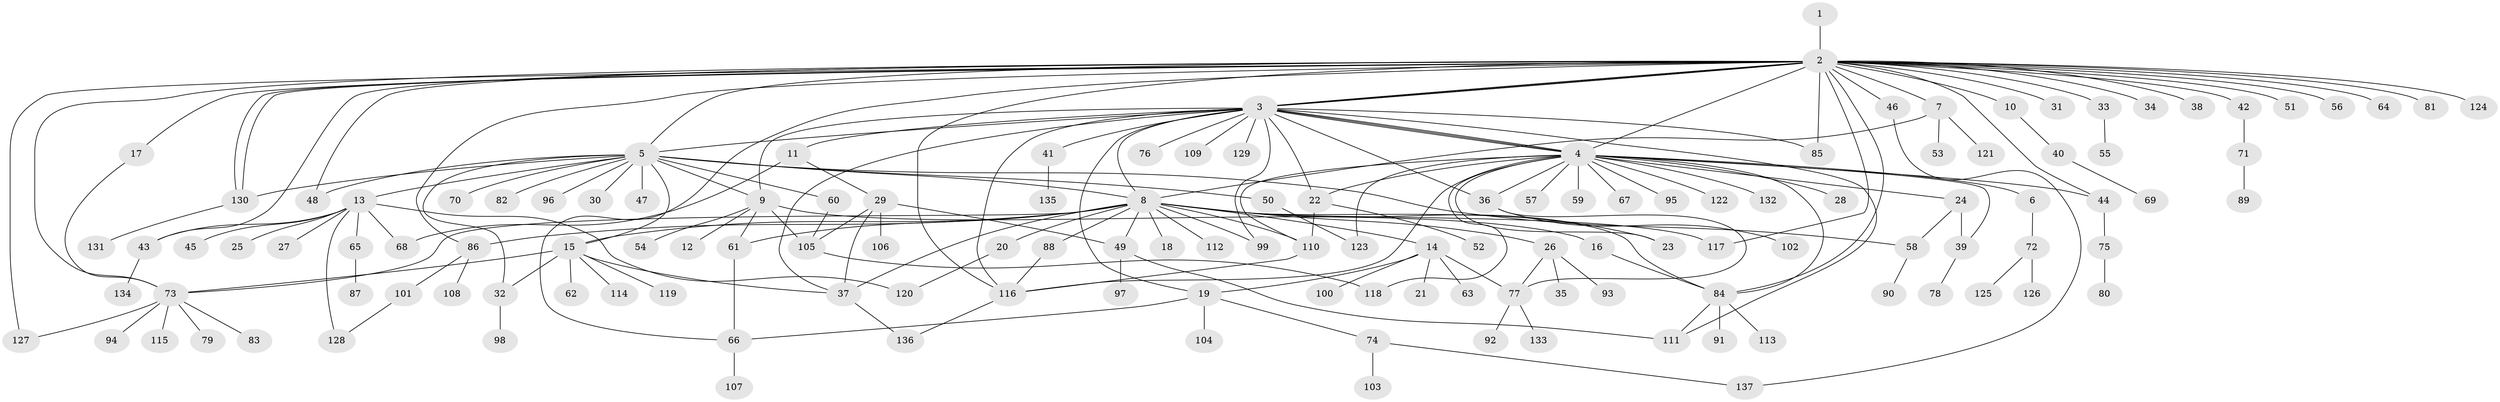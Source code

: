// coarse degree distribution, {1: 0.44642857142857145, 26: 0.017857142857142856, 2: 0.23214285714285715, 6: 0.05357142857142857, 13: 0.03571428571428571, 5: 0.05357142857142857, 7: 0.05357142857142857, 3: 0.07142857142857142, 14: 0.017857142857142856, 17: 0.017857142857142856}
// Generated by graph-tools (version 1.1) at 2025/36/03/04/25 23:36:43]
// undirected, 137 vertices, 195 edges
graph export_dot {
  node [color=gray90,style=filled];
  1;
  2;
  3;
  4;
  5;
  6;
  7;
  8;
  9;
  10;
  11;
  12;
  13;
  14;
  15;
  16;
  17;
  18;
  19;
  20;
  21;
  22;
  23;
  24;
  25;
  26;
  27;
  28;
  29;
  30;
  31;
  32;
  33;
  34;
  35;
  36;
  37;
  38;
  39;
  40;
  41;
  42;
  43;
  44;
  45;
  46;
  47;
  48;
  49;
  50;
  51;
  52;
  53;
  54;
  55;
  56;
  57;
  58;
  59;
  60;
  61;
  62;
  63;
  64;
  65;
  66;
  67;
  68;
  69;
  70;
  71;
  72;
  73;
  74;
  75;
  76;
  77;
  78;
  79;
  80;
  81;
  82;
  83;
  84;
  85;
  86;
  87;
  88;
  89;
  90;
  91;
  92;
  93;
  94;
  95;
  96;
  97;
  98;
  99;
  100;
  101;
  102;
  103;
  104;
  105;
  106;
  107;
  108;
  109;
  110;
  111;
  112;
  113;
  114;
  115;
  116;
  117;
  118;
  119;
  120;
  121;
  122;
  123;
  124;
  125;
  126;
  127;
  128;
  129;
  130;
  131;
  132;
  133;
  134;
  135;
  136;
  137;
  1 -- 2;
  2 -- 3;
  2 -- 3;
  2 -- 3;
  2 -- 4;
  2 -- 5;
  2 -- 7;
  2 -- 10;
  2 -- 17;
  2 -- 31;
  2 -- 33;
  2 -- 34;
  2 -- 38;
  2 -- 42;
  2 -- 43;
  2 -- 44;
  2 -- 46;
  2 -- 48;
  2 -- 51;
  2 -- 56;
  2 -- 64;
  2 -- 66;
  2 -- 73;
  2 -- 81;
  2 -- 84;
  2 -- 85;
  2 -- 86;
  2 -- 116;
  2 -- 117;
  2 -- 124;
  2 -- 127;
  2 -- 130;
  2 -- 130;
  3 -- 4;
  3 -- 4;
  3 -- 4;
  3 -- 5;
  3 -- 8;
  3 -- 9;
  3 -- 11;
  3 -- 19;
  3 -- 22;
  3 -- 36;
  3 -- 37;
  3 -- 41;
  3 -- 76;
  3 -- 85;
  3 -- 99;
  3 -- 109;
  3 -- 111;
  3 -- 116;
  3 -- 129;
  4 -- 6;
  4 -- 22;
  4 -- 23;
  4 -- 24;
  4 -- 28;
  4 -- 36;
  4 -- 39;
  4 -- 44;
  4 -- 57;
  4 -- 59;
  4 -- 67;
  4 -- 84;
  4 -- 95;
  4 -- 110;
  4 -- 116;
  4 -- 118;
  4 -- 122;
  4 -- 123;
  4 -- 132;
  5 -- 8;
  5 -- 9;
  5 -- 13;
  5 -- 15;
  5 -- 30;
  5 -- 32;
  5 -- 47;
  5 -- 48;
  5 -- 50;
  5 -- 58;
  5 -- 60;
  5 -- 70;
  5 -- 82;
  5 -- 96;
  5 -- 130;
  6 -- 72;
  7 -- 8;
  7 -- 53;
  7 -- 121;
  8 -- 14;
  8 -- 15;
  8 -- 18;
  8 -- 20;
  8 -- 23;
  8 -- 26;
  8 -- 37;
  8 -- 49;
  8 -- 61;
  8 -- 73;
  8 -- 84;
  8 -- 86;
  8 -- 88;
  8 -- 99;
  8 -- 110;
  8 -- 112;
  8 -- 117;
  9 -- 12;
  9 -- 16;
  9 -- 54;
  9 -- 61;
  9 -- 105;
  10 -- 40;
  11 -- 29;
  11 -- 68;
  13 -- 25;
  13 -- 27;
  13 -- 43;
  13 -- 45;
  13 -- 65;
  13 -- 68;
  13 -- 120;
  13 -- 128;
  14 -- 19;
  14 -- 21;
  14 -- 63;
  14 -- 77;
  14 -- 100;
  15 -- 32;
  15 -- 37;
  15 -- 62;
  15 -- 73;
  15 -- 114;
  15 -- 119;
  16 -- 84;
  17 -- 73;
  19 -- 66;
  19 -- 74;
  19 -- 104;
  20 -- 120;
  22 -- 52;
  22 -- 110;
  24 -- 39;
  24 -- 58;
  26 -- 35;
  26 -- 77;
  26 -- 93;
  29 -- 37;
  29 -- 49;
  29 -- 105;
  29 -- 106;
  32 -- 98;
  33 -- 55;
  36 -- 77;
  36 -- 102;
  37 -- 136;
  39 -- 78;
  40 -- 69;
  41 -- 135;
  42 -- 71;
  43 -- 134;
  44 -- 75;
  46 -- 137;
  49 -- 97;
  49 -- 111;
  50 -- 123;
  58 -- 90;
  60 -- 105;
  61 -- 66;
  65 -- 87;
  66 -- 107;
  71 -- 89;
  72 -- 125;
  72 -- 126;
  73 -- 79;
  73 -- 83;
  73 -- 94;
  73 -- 115;
  73 -- 127;
  74 -- 103;
  74 -- 137;
  75 -- 80;
  77 -- 92;
  77 -- 133;
  84 -- 91;
  84 -- 111;
  84 -- 113;
  86 -- 101;
  86 -- 108;
  88 -- 116;
  101 -- 128;
  105 -- 118;
  110 -- 116;
  116 -- 136;
  130 -- 131;
}
